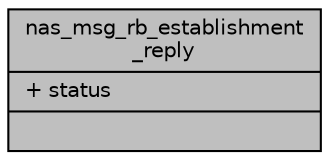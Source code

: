 digraph "nas_msg_rb_establishment_reply"
{
 // LATEX_PDF_SIZE
  edge [fontname="Helvetica",fontsize="10",labelfontname="Helvetica",labelfontsize="10"];
  node [fontname="Helvetica",fontsize="10",shape=record];
  Node1 [label="{nas_msg_rb_establishment\l_reply\n|+ status\l|}",height=0.2,width=0.4,color="black", fillcolor="grey75", style="filled", fontcolor="black",tooltip=" "];
}
